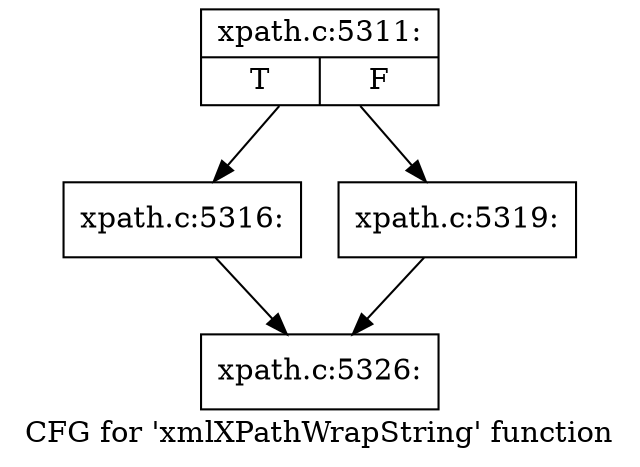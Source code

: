 digraph "CFG for 'xmlXPathWrapString' function" {
	label="CFG for 'xmlXPathWrapString' function";

	Node0x55e6b261c6c0 [shape=record,label="{xpath.c:5311:|{<s0>T|<s1>F}}"];
	Node0x55e6b261c6c0 -> Node0x55e6b261f4d0;
	Node0x55e6b261c6c0 -> Node0x55e6b261f520;
	Node0x55e6b261f4d0 [shape=record,label="{xpath.c:5316:}"];
	Node0x55e6b261f4d0 -> Node0x55e6b261e640;
	Node0x55e6b261f520 [shape=record,label="{xpath.c:5319:}"];
	Node0x55e6b261f520 -> Node0x55e6b261e640;
	Node0x55e6b261e640 [shape=record,label="{xpath.c:5326:}"];
}
